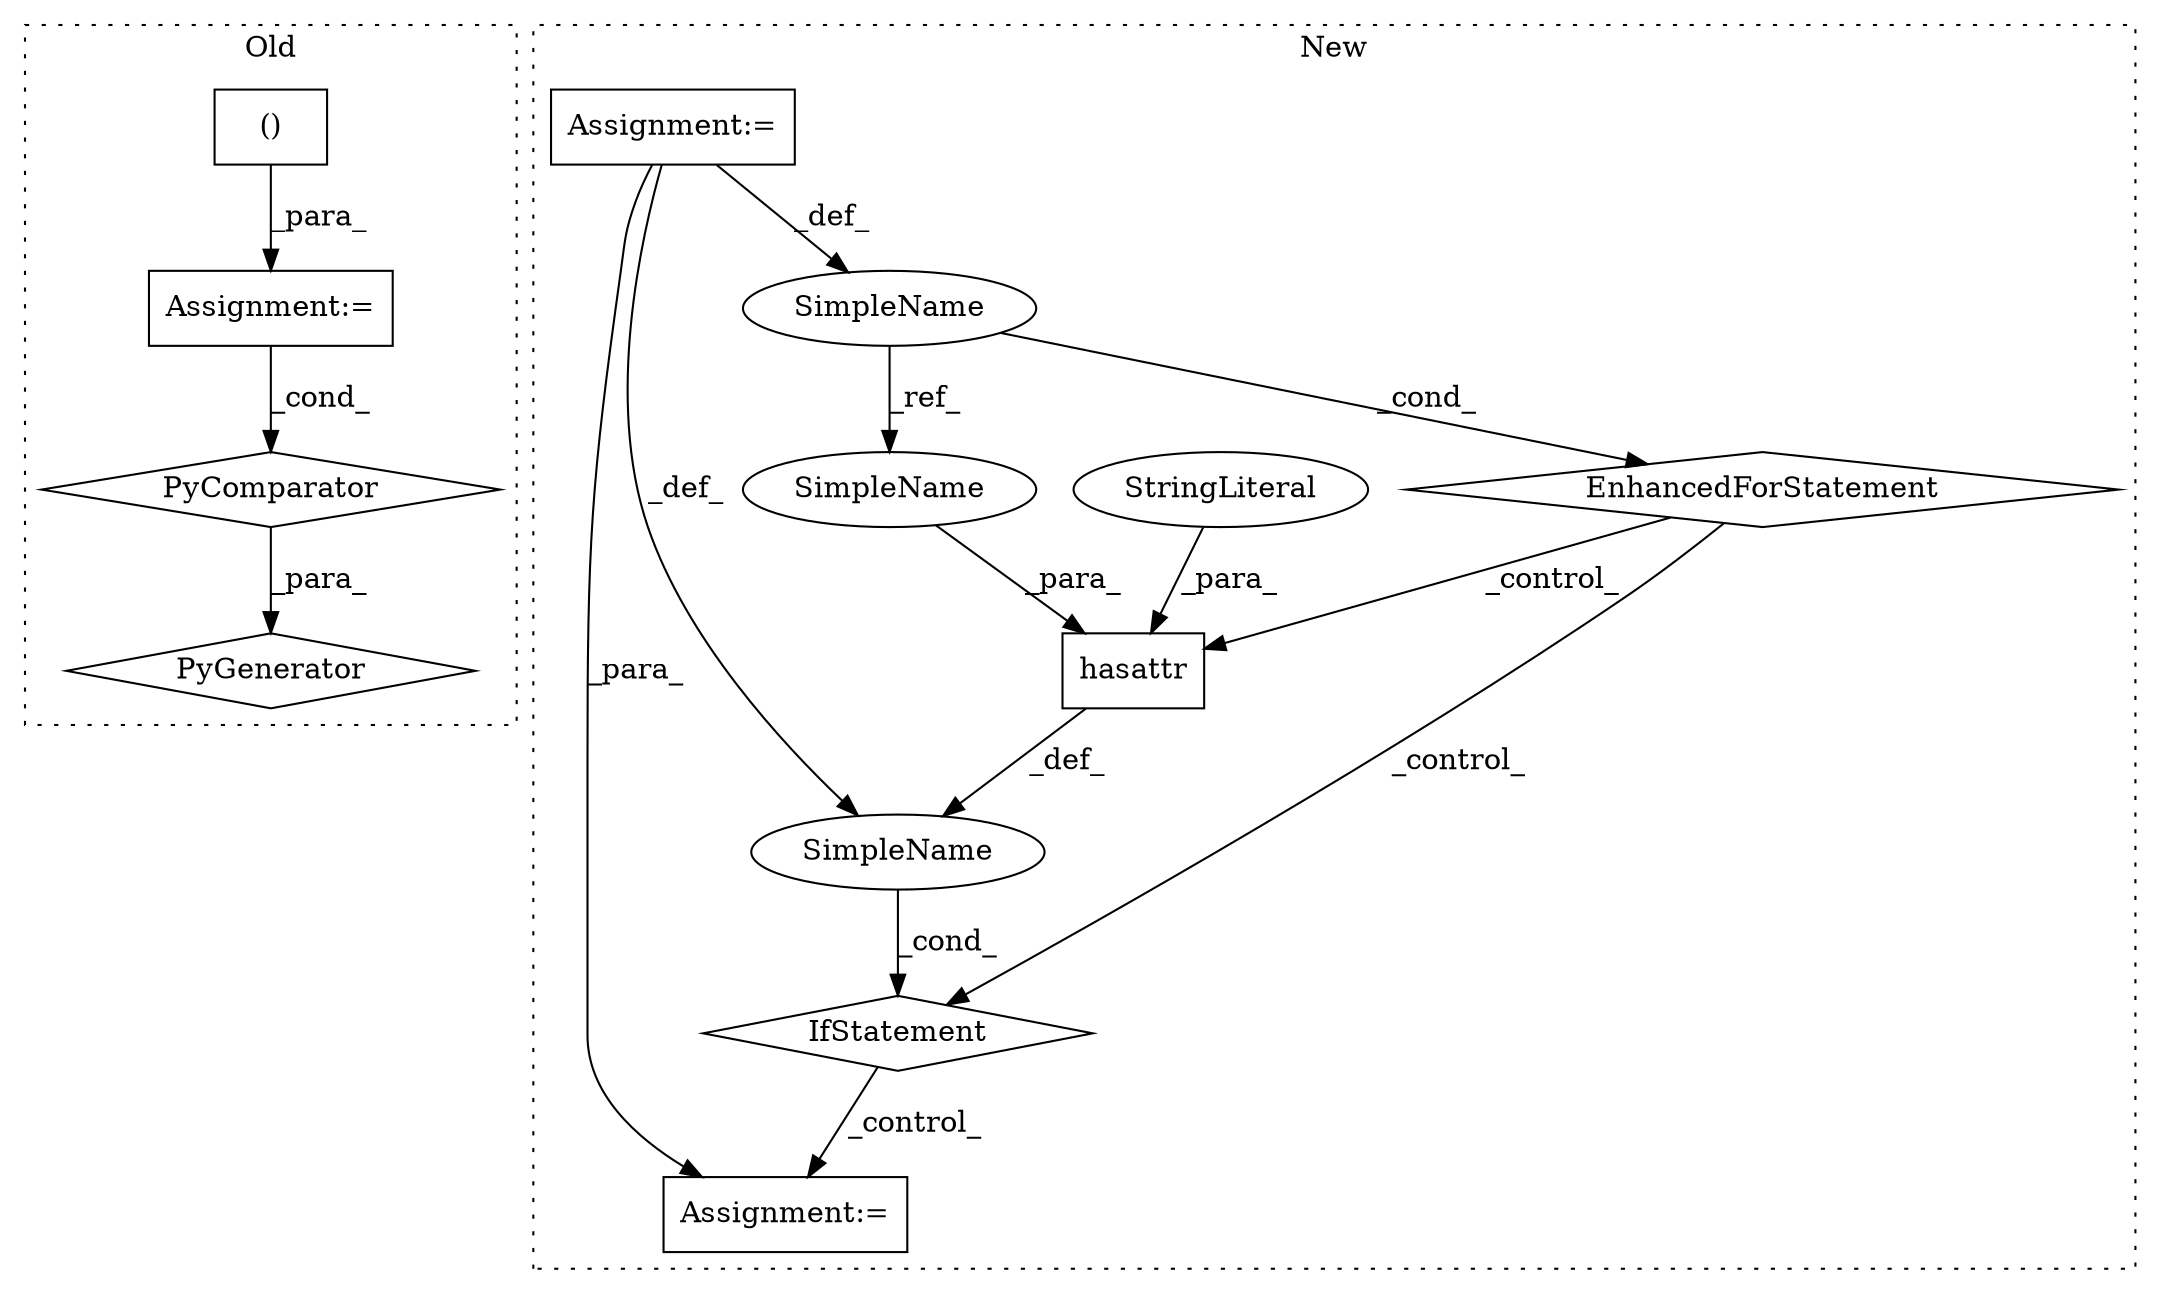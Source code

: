 digraph G {
subgraph cluster0 {
1 [label="PyGenerator" a="107" s="1026" l="123" shape="diamond"];
4 [label="PyComparator" a="113" s="1111" l="32" shape="diamond"];
5 [label="Assignment:=" a="7" s="936" l="8" shape="box"];
10 [label="()" a="106" s="944" l="38" shape="box"];
label = "Old";
style="dotted";
}
subgraph cluster1 {
2 [label="hasattr" a="32" s="1593,1611" l="8,1" shape="box"];
3 [label="StringLiteral" a="45" s="1605" l="6" shape="ellipse"];
6 [label="IfStatement" a="25" s="1589,1612" l="4,2" shape="diamond"];
7 [label="Assignment:=" a="7" s="1640" l="1" shape="box"];
8 [label="SimpleName" a="42" s="" l="" shape="ellipse"];
9 [label="EnhancedForStatement" a="70" s="1480,1579" l="69,2" shape="diamond"];
11 [label="SimpleName" a="42" s="1553" l="3" shape="ellipse"];
12 [label="Assignment:=" a="7" s="1480,1579" l="69,2" shape="box"];
13 [label="SimpleName" a="42" s="1601" l="3" shape="ellipse"];
label = "New";
style="dotted";
}
2 -> 8 [label="_def_"];
3 -> 2 [label="_para_"];
4 -> 1 [label="_para_"];
5 -> 4 [label="_cond_"];
6 -> 7 [label="_control_"];
8 -> 6 [label="_cond_"];
9 -> 2 [label="_control_"];
9 -> 6 [label="_control_"];
10 -> 5 [label="_para_"];
11 -> 13 [label="_ref_"];
11 -> 9 [label="_cond_"];
12 -> 7 [label="_para_"];
12 -> 11 [label="_def_"];
12 -> 8 [label="_def_"];
13 -> 2 [label="_para_"];
}
